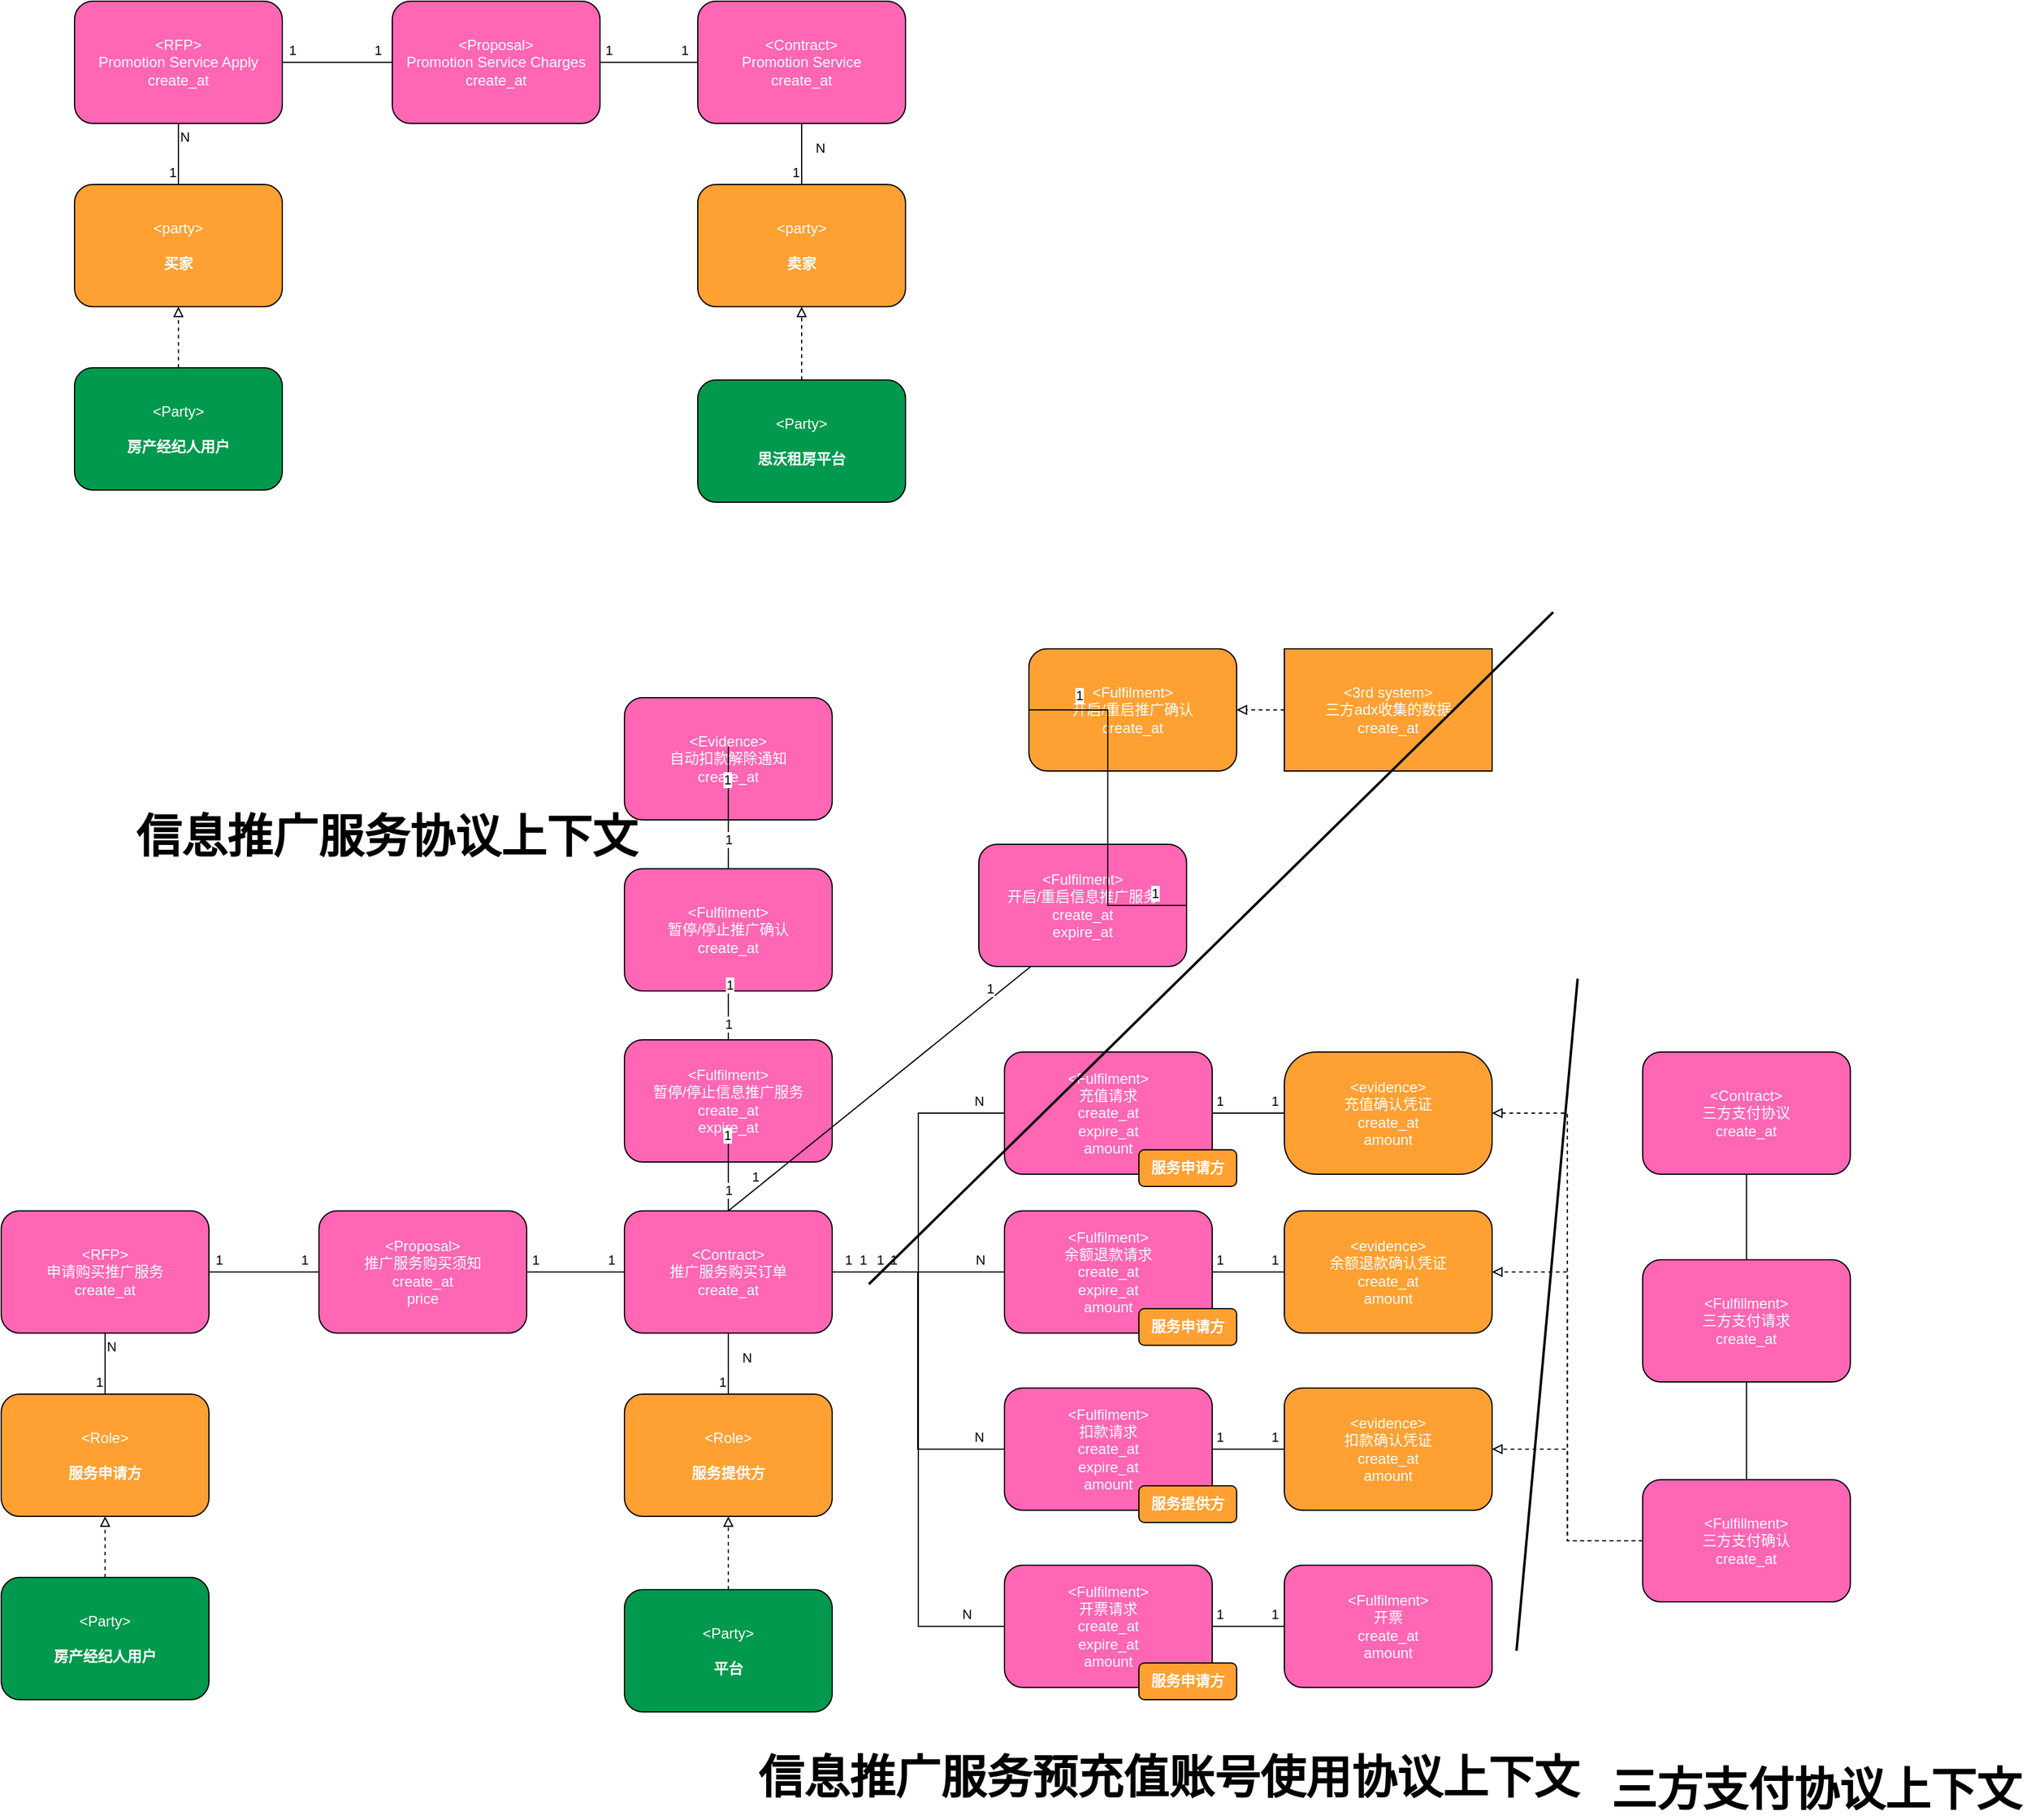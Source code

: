 <mxfile version="16.2.7" type="github">
  <diagram id="SvmL4DOkmR6AOWgww_nx" name="Page-1">
    <mxGraphModel dx="1581" dy="909" grid="1" gridSize="10" guides="1" tooltips="1" connect="1" arrows="1" fold="1" page="1" pageScale="1" pageWidth="3300" pageHeight="4681" background="none" math="0" shadow="0">
      <root>
        <mxCell id="0" />
        <mxCell id="1" parent="0" />
        <object label="&lt;font color=&quot;#ffffff&quot;&gt;&amp;lt;%type%&amp;gt;&lt;br&gt;%name%&lt;br&gt;%createAt%&lt;br&gt;&lt;/font&gt;" placeholders="1" type="Proposal" name="Promotion Service Charges" createAt="create_at" id="SMkMiiwuOo15J6uWJtSO-1">
          <mxCell style="rounded=1;whiteSpace=wrap;html=1;fillColor=#FF66B3;noLabel=0;comic=0;recursiveResize=1;" parent="1" vertex="1">
            <mxGeometry x="1390" y="450" width="170" height="100" as="geometry" />
          </mxCell>
        </object>
        <object label="&lt;font color=&quot;#ffffff&quot;&gt;&amp;lt;%type%&amp;gt;&lt;br&gt;%name%&lt;br&gt;%createAt%&lt;br&gt;&lt;/font&gt;" placeholders="1" type="Contract" name="Promotion Service" createAt="create_at" id="SMkMiiwuOo15J6uWJtSO-2">
          <mxCell style="rounded=1;whiteSpace=wrap;html=1;fillColor=#FF66B3;noLabel=0;comic=0;recursiveResize=1;" parent="1" vertex="1">
            <mxGeometry x="1640" y="450" width="170" height="100" as="geometry" />
          </mxCell>
        </object>
        <object label="&lt;font color=&quot;#ffffff&quot;&gt;&amp;lt;%type%&amp;gt;&lt;br&gt;%name%&lt;br&gt;%createAt%&lt;br&gt;%expireAt%&lt;br&gt;&lt;/font&gt;" placeholders="1" type="Fulfilment" name="开启/重启信息推广服务" createAt="create_at" expireAt="expire_at" id="SMkMiiwuOo15J6uWJtSO-3">
          <mxCell style="rounded=1;whiteSpace=wrap;html=1;fillColor=#FF66B3;noLabel=0;comic=0;recursiveResize=1;" parent="1" vertex="1">
            <mxGeometry x="1870" y="1140" width="170" height="100" as="geometry" />
          </mxCell>
        </object>
        <object label="&lt;font color=&quot;#ffffff&quot;&gt;&amp;lt;%type%&amp;gt;&lt;br&gt;%name%&lt;br&gt;%createAt%&lt;br&gt;&lt;/font&gt;" placeholders="1" type="Fulfilment" name="暂停/停止推广确认" createAt="create_at" id="SMkMiiwuOo15J6uWJtSO-4">
          <mxCell style="rounded=1;whiteSpace=wrap;html=1;fillColor=#FF66B3;noLabel=0;comic=0;recursiveResize=1;" parent="1" vertex="1">
            <mxGeometry x="1580.0" y="1160" width="170" height="100" as="geometry" />
          </mxCell>
        </object>
        <object label="&lt;font color=&quot;#ffffff&quot;&gt;&amp;lt;%type%&amp;gt;&lt;br&gt;%name%&lt;br&gt;%createAt%&lt;br&gt;&lt;/font&gt;" placeholders="1" type="Fulfilment" name="开启/重启推广确认" createAt="create_at" id="SMkMiiwuOo15J6uWJtSO-5">
          <mxCell style="rounded=1;whiteSpace=wrap;html=1;fillColor=#FFA033;noLabel=0;comic=0;recursiveResize=1;" parent="1" vertex="1">
            <mxGeometry x="1910.97" y="980" width="170" height="100" as="geometry" />
          </mxCell>
        </object>
        <object label="&lt;font color=&quot;#ffffff&quot;&gt;&amp;lt;%type%&amp;gt;&lt;br&gt;%name%&lt;br&gt;%createAt%&lt;br&gt;%expireAt%&lt;br&gt;&lt;/font&gt;" placeholders="1" type="Fulfilment" name="暂停/停止信息推广服务" createAt="create_at" expireAt="expire_at" id="SMkMiiwuOo15J6uWJtSO-6">
          <mxCell style="rounded=1;whiteSpace=wrap;html=1;fillColor=#FF66B3;noLabel=0;comic=0;recursiveResize=1;" parent="1" vertex="1">
            <mxGeometry x="1580" y="1300" width="170" height="100" as="geometry" />
          </mxCell>
        </object>
        <object label="&lt;font color=&quot;#ffffff&quot;&gt;&amp;lt;%type%&amp;gt;&lt;br&gt;%name%&lt;br&gt;%createAt%&lt;br&gt;&lt;/font&gt;" placeholders="1" type="3rd system" name="三方adx收集的数据" createAt="create_at" id="SMkMiiwuOo15J6uWJtSO-12">
          <mxCell style="rounded=1;whiteSpace=wrap;html=1;fillColor=#FFA033;noLabel=0;comic=0;recursiveResize=1;arcSize=0;" parent="1" vertex="1">
            <mxGeometry x="2120" y="980" width="170" height="100" as="geometry" />
          </mxCell>
        </object>
        <mxCell id="SMkMiiwuOo15J6uWJtSO-13" style="edgeStyle=orthogonalEdgeStyle;rounded=0;orthogonalLoop=1;jettySize=auto;html=1;exitX=1;exitY=0.5;exitDx=0;exitDy=0;entryX=0;entryY=0.5;entryDx=0;entryDy=0;endArrow=none;endFill=0;" parent="1" source="SMkMiiwuOo15J6uWJtSO-1" target="SMkMiiwuOo15J6uWJtSO-2" edge="1">
          <mxGeometry relative="1" as="geometry">
            <mxPoint x="1670" y="510" as="sourcePoint" />
            <mxPoint x="1770" y="510" as="targetPoint" />
          </mxGeometry>
        </mxCell>
        <mxCell id="SMkMiiwuOo15J6uWJtSO-14" value="1" style="edgeLabel;html=1;align=center;verticalAlign=middle;resizable=0;points=[];" parent="SMkMiiwuOo15J6uWJtSO-13" vertex="1" connectable="0">
          <mxGeometry x="-0.82" relative="1" as="geometry">
            <mxPoint y="-10" as="offset" />
          </mxGeometry>
        </mxCell>
        <mxCell id="SMkMiiwuOo15J6uWJtSO-15" value="1" style="edgeLabel;html=1;align=center;verticalAlign=middle;resizable=0;points=[];" parent="SMkMiiwuOo15J6uWJtSO-13" vertex="1" connectable="0">
          <mxGeometry x="0.72" y="-1" relative="1" as="geometry">
            <mxPoint y="-11" as="offset" />
          </mxGeometry>
        </mxCell>
        <mxCell id="SMkMiiwuOo15J6uWJtSO-17" style="edgeStyle=orthogonalEdgeStyle;rounded=0;orthogonalLoop=1;jettySize=auto;html=1;exitX=0.5;exitY=0;exitDx=0;exitDy=0;entryX=0.5;entryY=1;entryDx=0;entryDy=0;endArrow=none;endFill=0;" parent="1" source="SMkMiiwuOo15J6uWJtSO-86" target="SMkMiiwuOo15J6uWJtSO-6" edge="1">
          <mxGeometry relative="1" as="geometry">
            <mxPoint x="1670" y="510" as="sourcePoint" />
            <mxPoint x="1770" y="510" as="targetPoint" />
            <Array as="points">
              <mxPoint x="1665" y="1380" />
            </Array>
          </mxGeometry>
        </mxCell>
        <mxCell id="SMkMiiwuOo15J6uWJtSO-18" value="1" style="edgeLabel;html=1;align=center;verticalAlign=middle;resizable=0;points=[];" parent="SMkMiiwuOo15J6uWJtSO-17" vertex="1" connectable="0">
          <mxGeometry x="-0.82" relative="1" as="geometry">
            <mxPoint y="-10" as="offset" />
          </mxGeometry>
        </mxCell>
        <mxCell id="SMkMiiwuOo15J6uWJtSO-19" value="1" style="edgeLabel;html=1;align=center;verticalAlign=middle;resizable=0;points=[];" parent="SMkMiiwuOo15J6uWJtSO-17" vertex="1" connectable="0">
          <mxGeometry x="0.72" y="-1" relative="1" as="geometry">
            <mxPoint y="-11" as="offset" />
          </mxGeometry>
        </mxCell>
        <mxCell id="SMkMiiwuOo15J6uWJtSO-20" style="rounded=0;orthogonalLoop=1;jettySize=auto;html=1;exitX=0.5;exitY=0;exitDx=0;exitDy=0;entryX=0.25;entryY=1;entryDx=0;entryDy=0;endArrow=none;endFill=0;" parent="1" source="SMkMiiwuOo15J6uWJtSO-86" target="SMkMiiwuOo15J6uWJtSO-3" edge="1">
          <mxGeometry relative="1" as="geometry">
            <mxPoint x="1820" y="510" as="sourcePoint" />
            <mxPoint x="1890" y="450" as="targetPoint" />
          </mxGeometry>
        </mxCell>
        <mxCell id="SMkMiiwuOo15J6uWJtSO-21" value="1" style="edgeLabel;html=1;align=center;verticalAlign=middle;resizable=0;points=[];" parent="SMkMiiwuOo15J6uWJtSO-20" vertex="1" connectable="0">
          <mxGeometry x="-0.82" relative="1" as="geometry">
            <mxPoint y="-10" as="offset" />
          </mxGeometry>
        </mxCell>
        <mxCell id="SMkMiiwuOo15J6uWJtSO-22" value="1" style="edgeLabel;html=1;align=center;verticalAlign=middle;resizable=0;points=[];" parent="SMkMiiwuOo15J6uWJtSO-20" vertex="1" connectable="0">
          <mxGeometry x="0.72" y="-1" relative="1" as="geometry">
            <mxPoint y="-11" as="offset" />
          </mxGeometry>
        </mxCell>
        <mxCell id="SMkMiiwuOo15J6uWJtSO-23" style="rounded=0;orthogonalLoop=1;jettySize=auto;html=1;exitX=1;exitY=0.5;exitDx=0;exitDy=0;entryX=0;entryY=0.5;entryDx=0;entryDy=0;endArrow=none;endFill=0;edgeStyle=elbowEdgeStyle;" parent="1" source="SMkMiiwuOo15J6uWJtSO-3" target="SMkMiiwuOo15J6uWJtSO-5" edge="1">
          <mxGeometry relative="1" as="geometry">
            <mxPoint x="1790" y="1120" as="sourcePoint" />
            <mxPoint x="1860" y="1240" as="targetPoint" />
          </mxGeometry>
        </mxCell>
        <mxCell id="SMkMiiwuOo15J6uWJtSO-24" value="1" style="edgeLabel;html=1;align=center;verticalAlign=middle;resizable=0;points=[];" parent="SMkMiiwuOo15J6uWJtSO-23" vertex="1" connectable="0">
          <mxGeometry x="-0.82" relative="1" as="geometry">
            <mxPoint y="-10" as="offset" />
          </mxGeometry>
        </mxCell>
        <mxCell id="SMkMiiwuOo15J6uWJtSO-25" value="1" style="edgeLabel;html=1;align=center;verticalAlign=middle;resizable=0;points=[];" parent="SMkMiiwuOo15J6uWJtSO-23" vertex="1" connectable="0">
          <mxGeometry x="0.72" y="-1" relative="1" as="geometry">
            <mxPoint y="-11" as="offset" />
          </mxGeometry>
        </mxCell>
        <mxCell id="SMkMiiwuOo15J6uWJtSO-26" style="edgeStyle=orthogonalEdgeStyle;rounded=0;orthogonalLoop=1;jettySize=auto;html=1;entryX=0.5;entryY=1;entryDx=0;entryDy=0;endArrow=none;endFill=0;exitX=0.5;exitY=0;exitDx=0;exitDy=0;" parent="1" source="SMkMiiwuOo15J6uWJtSO-6" target="SMkMiiwuOo15J6uWJtSO-4" edge="1">
          <mxGeometry relative="1" as="geometry">
            <mxPoint x="1660" y="1280" as="sourcePoint" />
            <mxPoint x="1377.78" y="1470" as="targetPoint" />
            <Array as="points">
              <mxPoint x="1665" y="1300" />
              <mxPoint x="1665" y="1200" />
            </Array>
          </mxGeometry>
        </mxCell>
        <mxCell id="SMkMiiwuOo15J6uWJtSO-27" value="1" style="edgeLabel;html=1;align=center;verticalAlign=middle;resizable=0;points=[];" parent="SMkMiiwuOo15J6uWJtSO-26" vertex="1" connectable="0">
          <mxGeometry x="-0.82" relative="1" as="geometry">
            <mxPoint y="-10" as="offset" />
          </mxGeometry>
        </mxCell>
        <mxCell id="SMkMiiwuOo15J6uWJtSO-28" value="1" style="edgeLabel;html=1;align=center;verticalAlign=middle;resizable=0;points=[];" parent="SMkMiiwuOo15J6uWJtSO-26" vertex="1" connectable="0">
          <mxGeometry x="0.72" y="-1" relative="1" as="geometry">
            <mxPoint y="-11" as="offset" />
          </mxGeometry>
        </mxCell>
        <object label="&lt;font color=&quot;#ffffff&quot;&gt;&amp;lt;%type%&amp;gt;&lt;br&gt;%name%&lt;br&gt;%createAt%&lt;br&gt;&lt;/font&gt;" placeholders="1" type="Evidence" name="自动扣款解除通知" createAt="create_at" id="SMkMiiwuOo15J6uWJtSO-29">
          <mxCell style="rounded=1;whiteSpace=wrap;html=1;fillColor=#FF66B3;noLabel=0;comic=0;recursiveResize=1;" parent="1" vertex="1">
            <mxGeometry x="1580.0" y="1020" width="170" height="100" as="geometry" />
          </mxCell>
        </object>
        <mxCell id="SMkMiiwuOo15J6uWJtSO-31" style="edgeStyle=orthogonalEdgeStyle;rounded=0;orthogonalLoop=1;jettySize=auto;html=1;exitX=0.5;exitY=0;exitDx=0;exitDy=0;entryX=0.5;entryY=1;entryDx=0;entryDy=0;endArrow=none;endFill=0;" parent="1" source="SMkMiiwuOo15J6uWJtSO-4" target="SMkMiiwuOo15J6uWJtSO-29" edge="1">
          <mxGeometry relative="1" as="geometry">
            <mxPoint x="1027.78" y="1350" as="sourcePoint" />
            <mxPoint x="1127.78" y="1350" as="targetPoint" />
            <Array as="points">
              <mxPoint x="1665" y="1060" />
              <mxPoint x="1665" y="1060" />
            </Array>
          </mxGeometry>
        </mxCell>
        <mxCell id="SMkMiiwuOo15J6uWJtSO-32" value="1" style="edgeLabel;html=1;align=center;verticalAlign=middle;resizable=0;points=[];" parent="SMkMiiwuOo15J6uWJtSO-31" vertex="1" connectable="0">
          <mxGeometry x="-0.82" relative="1" as="geometry">
            <mxPoint y="-10" as="offset" />
          </mxGeometry>
        </mxCell>
        <mxCell id="SMkMiiwuOo15J6uWJtSO-33" value="1" style="edgeLabel;html=1;align=center;verticalAlign=middle;resizable=0;points=[];" parent="SMkMiiwuOo15J6uWJtSO-31" vertex="1" connectable="0">
          <mxGeometry x="0.72" y="-1" relative="1" as="geometry">
            <mxPoint y="-11" as="offset" />
          </mxGeometry>
        </mxCell>
        <object label="&lt;font color=&quot;#ffffff&quot;&gt;&amp;lt;%type%&amp;gt;&lt;br&gt;&lt;br&gt;&lt;b&gt;%name%&lt;/b&gt;&lt;br&gt;&lt;/font&gt;" placeholders="1" type="Party" name="房产经纪人用户" id="SMkMiiwuOo15J6uWJtSO-47">
          <mxCell style="rounded=1;whiteSpace=wrap;html=1;noLabel=0;comic=0;recursiveResize=1;fillColor=#00994D;" parent="1" vertex="1">
            <mxGeometry x="1130" y="750" width="170" height="100" as="geometry" />
          </mxCell>
        </object>
        <object label="&lt;font color=&quot;#ffffff&quot;&gt;&amp;lt;%type%&amp;gt;&lt;br&gt;&lt;br&gt;&lt;b&gt;%name%&lt;/b&gt;&lt;br&gt;&lt;/font&gt;" placeholders="1" type="Party" name="思沃租房平台" id="SMkMiiwuOo15J6uWJtSO-48">
          <mxCell style="rounded=1;whiteSpace=wrap;html=1;noLabel=0;comic=0;recursiveResize=1;fillColor=#00994D;" parent="1" vertex="1">
            <mxGeometry x="1640" y="760" width="170" height="100" as="geometry" />
          </mxCell>
        </object>
        <object label="&lt;font color=&quot;#ffffff&quot;&gt;&amp;lt;%type%&amp;gt;&lt;br&gt;&lt;br&gt;&lt;b&gt;%name%&lt;/b&gt;&lt;br&gt;&lt;/font&gt;" placeholders="1" type="party" name="买家" id="SMkMiiwuOo15J6uWJtSO-49">
          <mxCell style="rounded=1;whiteSpace=wrap;html=1;noLabel=0;comic=0;recursiveResize=1;fillColor=#FFA033;" parent="1" vertex="1">
            <mxGeometry x="1130" y="600" width="170" height="100" as="geometry" />
          </mxCell>
        </object>
        <object label="&lt;font color=&quot;#ffffff&quot;&gt;&amp;lt;%type%&amp;gt;&lt;br&gt;&lt;br&gt;&lt;b&gt;%name%&lt;/b&gt;&lt;br&gt;&lt;/font&gt;" placeholders="1" type="party" name="卖家" id="SMkMiiwuOo15J6uWJtSO-50">
          <mxCell style="rounded=1;whiteSpace=wrap;html=1;noLabel=0;comic=0;recursiveResize=1;fillColor=#FFA033;" parent="1" vertex="1">
            <mxGeometry x="1640" y="600" width="170" height="100" as="geometry" />
          </mxCell>
        </object>
        <object label="&lt;font color=&quot;#ffffff&quot;&gt;&amp;lt;%type%&amp;gt;&lt;br&gt;%name%&lt;br&gt;%createAt%&lt;br&gt;&lt;/font&gt;" placeholders="1" type="RFP" name="Promotion Service Apply" createAt="create_at" id="SMkMiiwuOo15J6uWJtSO-63">
          <mxCell style="rounded=1;whiteSpace=wrap;html=1;fillColor=#FF66B3;noLabel=0;comic=0;recursiveResize=1;" parent="1" vertex="1">
            <mxGeometry x="1130" y="450" width="170" height="100" as="geometry" />
          </mxCell>
        </object>
        <mxCell id="SMkMiiwuOo15J6uWJtSO-65" style="edgeStyle=orthogonalEdgeStyle;rounded=0;orthogonalLoop=1;jettySize=auto;html=1;exitX=1;exitY=0.5;exitDx=0;exitDy=0;endArrow=none;endFill=0;" parent="1" source="SMkMiiwuOo15J6uWJtSO-63" edge="1">
          <mxGeometry relative="1" as="geometry">
            <mxPoint x="1620" y="570" as="sourcePoint" />
            <mxPoint x="1390" y="500" as="targetPoint" />
          </mxGeometry>
        </mxCell>
        <mxCell id="SMkMiiwuOo15J6uWJtSO-66" value="1" style="edgeLabel;html=1;align=center;verticalAlign=middle;resizable=0;points=[];" parent="SMkMiiwuOo15J6uWJtSO-65" vertex="1" connectable="0">
          <mxGeometry x="-0.82" relative="1" as="geometry">
            <mxPoint y="-10" as="offset" />
          </mxGeometry>
        </mxCell>
        <mxCell id="SMkMiiwuOo15J6uWJtSO-67" value="1" style="edgeLabel;html=1;align=center;verticalAlign=middle;resizable=0;points=[];" parent="SMkMiiwuOo15J6uWJtSO-65" vertex="1" connectable="0">
          <mxGeometry x="0.72" y="-1" relative="1" as="geometry">
            <mxPoint y="-11" as="offset" />
          </mxGeometry>
        </mxCell>
        <mxCell id="SMkMiiwuOo15J6uWJtSO-69" style="edgeStyle=none;rounded=0;orthogonalLoop=1;jettySize=auto;html=1;exitX=0.5;exitY=0;exitDx=0;exitDy=0;endArrow=block;endFill=0;dashed=1;entryX=0.5;entryY=1;entryDx=0;entryDy=0;" parent="1" source="SMkMiiwuOo15J6uWJtSO-47" target="SMkMiiwuOo15J6uWJtSO-49" edge="1">
          <mxGeometry relative="1" as="geometry">
            <mxPoint x="1630" y="570" as="sourcePoint" />
            <mxPoint x="1700" y="570" as="targetPoint" />
          </mxGeometry>
        </mxCell>
        <object label="" n="1" m="*" id="SMkMiiwuOo15J6uWJtSO-70">
          <mxCell style="edgeStyle=orthogonalEdgeStyle;rounded=0;orthogonalLoop=1;jettySize=auto;html=1;endArrow=none;endFill=0;entryX=0.5;entryY=1;entryDx=0;entryDy=0;" parent="1" source="SMkMiiwuOo15J6uWJtSO-49" target="SMkMiiwuOo15J6uWJtSO-63" edge="1">
            <mxGeometry relative="1" as="geometry">
              <mxPoint x="1620" y="570" as="sourcePoint" />
              <mxPoint x="1710" y="570" as="targetPoint" />
            </mxGeometry>
          </mxCell>
        </object>
        <mxCell id="SMkMiiwuOo15J6uWJtSO-71" value="1" style="edgeLabel;html=1;align=center;verticalAlign=middle;resizable=0;points=[];" parent="SMkMiiwuOo15J6uWJtSO-70" vertex="1" connectable="0">
          <mxGeometry x="0.154" y="3" relative="1" as="geometry">
            <mxPoint x="-2" y="19" as="offset" />
          </mxGeometry>
        </mxCell>
        <mxCell id="SMkMiiwuOo15J6uWJtSO-72" value="N" style="edgeLabel;html=1;align=center;verticalAlign=middle;resizable=0;points=[];" parent="SMkMiiwuOo15J6uWJtSO-70" vertex="1" connectable="0">
          <mxGeometry x="0.154" relative="1" as="geometry">
            <mxPoint x="5" y="-10" as="offset" />
          </mxGeometry>
        </mxCell>
        <mxCell id="SMkMiiwuOo15J6uWJtSO-73" style="edgeStyle=none;rounded=0;orthogonalLoop=1;jettySize=auto;html=1;exitX=0.5;exitY=0;exitDx=0;exitDy=0;endArrow=block;endFill=0;dashed=1;" parent="1" source="SMkMiiwuOo15J6uWJtSO-48" target="SMkMiiwuOo15J6uWJtSO-50" edge="1">
          <mxGeometry relative="1" as="geometry">
            <mxPoint x="1724.44" y="940" as="sourcePoint" />
            <mxPoint x="1724" y="890" as="targetPoint" />
          </mxGeometry>
        </mxCell>
        <object label="" n="1" m="*" id="SMkMiiwuOo15J6uWJtSO-74">
          <mxCell style="edgeStyle=orthogonalEdgeStyle;rounded=0;orthogonalLoop=1;jettySize=auto;html=1;exitX=0.5;exitY=0;exitDx=0;exitDy=0;endArrow=none;endFill=0;entryX=0.5;entryY=1;entryDx=0;entryDy=0;" parent="1" source="SMkMiiwuOo15J6uWJtSO-50" target="SMkMiiwuOo15J6uWJtSO-2" edge="1">
            <mxGeometry relative="1" as="geometry">
              <mxPoint x="1620" y="750" as="sourcePoint" />
              <mxPoint x="1710" y="750" as="targetPoint" />
            </mxGeometry>
          </mxCell>
        </object>
        <mxCell id="SMkMiiwuOo15J6uWJtSO-75" value="1" style="edgeLabel;html=1;align=center;verticalAlign=middle;resizable=0;points=[];" parent="SMkMiiwuOo15J6uWJtSO-74" vertex="1" connectable="0">
          <mxGeometry x="0.154" y="3" relative="1" as="geometry">
            <mxPoint x="-2" y="19" as="offset" />
          </mxGeometry>
        </mxCell>
        <mxCell id="SMkMiiwuOo15J6uWJtSO-76" value="N" style="edgeLabel;html=1;align=center;verticalAlign=middle;resizable=0;points=[];" parent="SMkMiiwuOo15J6uWJtSO-74" vertex="1" connectable="0">
          <mxGeometry x="0.154" relative="1" as="geometry">
            <mxPoint x="15" y="-1" as="offset" />
          </mxGeometry>
        </mxCell>
        <object label="&lt;font color=&quot;#ffffff&quot;&gt;&amp;lt;%type%&amp;gt;&lt;br&gt;%name%&lt;br&gt;%createAt%&lt;br&gt;%price%&lt;br&gt;&lt;/font&gt;" placeholders="1" type="Proposal" name="推广服务购买须知" createAt="create_at" price="price" id="SMkMiiwuOo15J6uWJtSO-85">
          <mxCell style="rounded=1;whiteSpace=wrap;html=1;fillColor=#FF66B3;noLabel=0;comic=0;recursiveResize=1;" parent="1" vertex="1">
            <mxGeometry x="1330" y="1440" width="170" height="100" as="geometry" />
          </mxCell>
        </object>
        <object label="&lt;font color=&quot;#ffffff&quot;&gt;&amp;lt;%type%&amp;gt;&lt;br&gt;%name%&lt;br&gt;%createAt%&lt;br&gt;&lt;/font&gt;" placeholders="1" type="Contract" name="推广服务购买订单" createAt="create_at" id="SMkMiiwuOo15J6uWJtSO-86">
          <mxCell style="rounded=1;whiteSpace=wrap;html=1;fillColor=#FF66B3;noLabel=0;comic=0;recursiveResize=1;" parent="1" vertex="1">
            <mxGeometry x="1580" y="1440" width="170" height="100" as="geometry" />
          </mxCell>
        </object>
        <object label="&lt;font color=&quot;#ffffff&quot;&gt;&amp;lt;%type%&amp;gt;&lt;br&gt;%name%&lt;br&gt;%createAt%&lt;br&gt;%expireAt%&lt;br&gt;%amount%&lt;br&gt;&lt;/font&gt;" placeholders="1" type="Fulfilment" name="扣款请求" createAt="create_at" expireAt="expire_at" amount="amount" id="SMkMiiwuOo15J6uWJtSO-87">
          <mxCell style="rounded=1;whiteSpace=wrap;html=1;fillColor=#FF66B3;noLabel=0;comic=0;recursiveResize=1;" parent="1" vertex="1">
            <mxGeometry x="1890.97" y="1585" width="170" height="100" as="geometry" />
          </mxCell>
        </object>
        <mxCell id="SMkMiiwuOo15J6uWJtSO-93" style="edgeStyle=orthogonalEdgeStyle;rounded=0;orthogonalLoop=1;jettySize=auto;html=1;exitX=1;exitY=0.5;exitDx=0;exitDy=0;entryX=0;entryY=0.5;entryDx=0;entryDy=0;endArrow=none;endFill=0;" parent="1" source="SMkMiiwuOo15J6uWJtSO-85" target="SMkMiiwuOo15J6uWJtSO-86" edge="1">
          <mxGeometry relative="1" as="geometry">
            <mxPoint x="1610" y="1500" as="sourcePoint" />
            <mxPoint x="1710" y="1500" as="targetPoint" />
          </mxGeometry>
        </mxCell>
        <mxCell id="SMkMiiwuOo15J6uWJtSO-94" value="1" style="edgeLabel;html=1;align=center;verticalAlign=middle;resizable=0;points=[];" parent="SMkMiiwuOo15J6uWJtSO-93" vertex="1" connectable="0">
          <mxGeometry x="-0.82" relative="1" as="geometry">
            <mxPoint y="-10" as="offset" />
          </mxGeometry>
        </mxCell>
        <mxCell id="SMkMiiwuOo15J6uWJtSO-95" value="1" style="edgeLabel;html=1;align=center;verticalAlign=middle;resizable=0;points=[];" parent="SMkMiiwuOo15J6uWJtSO-93" vertex="1" connectable="0">
          <mxGeometry x="0.72" y="-1" relative="1" as="geometry">
            <mxPoint y="-11" as="offset" />
          </mxGeometry>
        </mxCell>
        <mxCell id="SMkMiiwuOo15J6uWJtSO-99" style="edgeStyle=orthogonalEdgeStyle;rounded=0;orthogonalLoop=1;jettySize=auto;html=1;entryX=0;entryY=0.5;entryDx=0;entryDy=0;endArrow=none;endFill=0;exitX=1;exitY=0.5;exitDx=0;exitDy=0;" parent="1" source="SMkMiiwuOo15J6uWJtSO-86" target="SMkMiiwuOo15J6uWJtSO-87" edge="1">
          <mxGeometry relative="1" as="geometry">
            <mxPoint x="1810" y="1670" as="sourcePoint" />
            <mxPoint x="1929.03" y="1710" as="targetPoint" />
            <Array as="points">
              <mxPoint x="1820" y="1490" />
              <mxPoint x="1820" y="1635" />
            </Array>
          </mxGeometry>
        </mxCell>
        <mxCell id="SMkMiiwuOo15J6uWJtSO-100" value="1" style="edgeLabel;html=1;align=center;verticalAlign=middle;resizable=0;points=[];" parent="SMkMiiwuOo15J6uWJtSO-99" vertex="1" connectable="0">
          <mxGeometry x="-0.82" relative="1" as="geometry">
            <mxPoint y="-10" as="offset" />
          </mxGeometry>
        </mxCell>
        <mxCell id="SMkMiiwuOo15J6uWJtSO-101" value="N" style="edgeLabel;html=1;align=center;verticalAlign=middle;resizable=0;points=[];" parent="SMkMiiwuOo15J6uWJtSO-99" vertex="1" connectable="0">
          <mxGeometry x="0.72" y="-1" relative="1" as="geometry">
            <mxPoint x="19" y="-11" as="offset" />
          </mxGeometry>
        </mxCell>
        <mxCell id="SMkMiiwuOo15J6uWJtSO-115" style="edgeStyle=orthogonalEdgeStyle;rounded=0;orthogonalLoop=1;jettySize=auto;html=1;exitX=1;exitY=0.5;exitDx=0;exitDy=0;endArrow=none;endFill=0;entryX=0;entryY=0.5;entryDx=0;entryDy=0;" parent="1" source="SMkMiiwuOo15J6uWJtSO-87" target="SMkMiiwuOo15J6uWJtSO-157" edge="1">
          <mxGeometry relative="1" as="geometry">
            <mxPoint x="1790.97" y="1645" as="sourcePoint" />
            <mxPoint x="2080" y="1765" as="targetPoint" />
            <Array as="points">
              <mxPoint x="2090" y="1635" />
              <mxPoint x="2090" y="1635" />
            </Array>
          </mxGeometry>
        </mxCell>
        <mxCell id="SMkMiiwuOo15J6uWJtSO-116" value="1" style="edgeLabel;html=1;align=center;verticalAlign=middle;resizable=0;points=[];" parent="SMkMiiwuOo15J6uWJtSO-115" vertex="1" connectable="0">
          <mxGeometry x="-0.82" relative="1" as="geometry">
            <mxPoint y="-10" as="offset" />
          </mxGeometry>
        </mxCell>
        <mxCell id="SMkMiiwuOo15J6uWJtSO-117" value="1" style="edgeLabel;html=1;align=center;verticalAlign=middle;resizable=0;points=[];" parent="SMkMiiwuOo15J6uWJtSO-115" vertex="1" connectable="0">
          <mxGeometry x="0.72" y="-1" relative="1" as="geometry">
            <mxPoint y="-11" as="offset" />
          </mxGeometry>
        </mxCell>
        <object label="&lt;font color=&quot;#ffffff&quot;&gt;&amp;lt;%type%&amp;gt;&lt;br&gt;&lt;br&gt;&lt;b&gt;%name%&lt;/b&gt;&lt;br&gt;&lt;/font&gt;" placeholders="1" type="Party" name="房产经纪人用户" id="SMkMiiwuOo15J6uWJtSO-121">
          <mxCell style="rounded=1;whiteSpace=wrap;html=1;noLabel=0;comic=0;recursiveResize=1;fillColor=#00994D;" parent="1" vertex="1">
            <mxGeometry x="1070" y="1740" width="170" height="100" as="geometry" />
          </mxCell>
        </object>
        <object label="&lt;font color=&quot;#ffffff&quot;&gt;&amp;lt;%type%&amp;gt;&lt;br&gt;&lt;br&gt;&lt;b&gt;%name%&lt;/b&gt;&lt;br&gt;&lt;/font&gt;" placeholders="1" type="Party" name="平台" id="SMkMiiwuOo15J6uWJtSO-122">
          <mxCell style="rounded=1;whiteSpace=wrap;html=1;noLabel=0;comic=0;recursiveResize=1;fillColor=#00994D;" parent="1" vertex="1">
            <mxGeometry x="1580" y="1750" width="170" height="100" as="geometry" />
          </mxCell>
        </object>
        <object label="&lt;font color=&quot;#ffffff&quot;&gt;&amp;lt;%type%&amp;gt;&lt;br&gt;&lt;br&gt;&lt;b&gt;%name%&lt;/b&gt;&lt;br&gt;&lt;/font&gt;" placeholders="1" type="Role" name="服务申请方" id="SMkMiiwuOo15J6uWJtSO-123">
          <mxCell style="rounded=1;whiteSpace=wrap;html=1;noLabel=0;comic=0;recursiveResize=1;fillColor=#FFA033;" parent="1" vertex="1">
            <mxGeometry x="1070" y="1590" width="170" height="100" as="geometry" />
          </mxCell>
        </object>
        <object label="&lt;font color=&quot;#ffffff&quot;&gt;&amp;lt;%type%&amp;gt;&lt;br&gt;&lt;br&gt;&lt;b&gt;%name%&lt;/b&gt;&lt;br&gt;&lt;/font&gt;" placeholders="1" type="Role" name="服务提供方" id="SMkMiiwuOo15J6uWJtSO-124">
          <mxCell style="rounded=1;whiteSpace=wrap;html=1;noLabel=0;comic=0;recursiveResize=1;fillColor=#FFA033;" parent="1" vertex="1">
            <mxGeometry x="1580" y="1590" width="170" height="100" as="geometry" />
          </mxCell>
        </object>
        <object label="&lt;font color=&quot;#ffffff&quot;&gt;&amp;lt;%type%&amp;gt;&lt;br&gt;%name%&lt;br&gt;%createAt%&lt;br&gt;%amount%&lt;br&gt;&lt;/font&gt;" placeholders="1" type="evidence" name="充值确认凭证" createAt="create_at" amount="amount" id="SMkMiiwuOo15J6uWJtSO-133">
          <mxCell style="rounded=1;whiteSpace=wrap;html=1;fillColor=#FFA033;noLabel=0;comic=0;recursiveResize=1;arcSize=26;" parent="1" vertex="1">
            <mxGeometry x="2120" y="1310" width="170" height="100" as="geometry" />
          </mxCell>
        </object>
        <mxCell id="SMkMiiwuOo15J6uWJtSO-134" style="edgeStyle=orthogonalEdgeStyle;rounded=0;orthogonalLoop=1;jettySize=auto;html=1;exitX=1;exitY=0.5;exitDx=0;exitDy=0;entryX=0;entryY=0.5;entryDx=0;entryDy=0;endArrow=none;endFill=0;" parent="1" source="SMkMiiwuOo15J6uWJtSO-161" target="SMkMiiwuOo15J6uWJtSO-133" edge="1">
          <mxGeometry relative="1" as="geometry">
            <mxPoint x="2050" y="1470" as="sourcePoint" />
            <mxPoint x="1990" y="1530" as="targetPoint" />
          </mxGeometry>
        </mxCell>
        <mxCell id="SMkMiiwuOo15J6uWJtSO-135" value="1" style="edgeLabel;html=1;align=center;verticalAlign=middle;resizable=0;points=[];" parent="SMkMiiwuOo15J6uWJtSO-134" vertex="1" connectable="0">
          <mxGeometry x="-0.82" relative="1" as="geometry">
            <mxPoint y="-10" as="offset" />
          </mxGeometry>
        </mxCell>
        <mxCell id="SMkMiiwuOo15J6uWJtSO-136" value="1" style="edgeLabel;html=1;align=center;verticalAlign=middle;resizable=0;points=[];" parent="SMkMiiwuOo15J6uWJtSO-134" vertex="1" connectable="0">
          <mxGeometry x="0.72" y="-1" relative="1" as="geometry">
            <mxPoint y="-11" as="offset" />
          </mxGeometry>
        </mxCell>
        <object label="&lt;font color=&quot;#ffffff&quot;&gt;&amp;lt;%type%&amp;gt;&lt;br&gt;%name%&lt;br&gt;%createAt%&lt;br&gt;&lt;/font&gt;" placeholders="1" type="RFP" name="申请购买推广服务" createAt="create_at" id="SMkMiiwuOo15J6uWJtSO-137">
          <mxCell style="rounded=1;whiteSpace=wrap;html=1;fillColor=#FF66B3;noLabel=0;comic=0;recursiveResize=1;" parent="1" vertex="1">
            <mxGeometry x="1070" y="1440" width="170" height="100" as="geometry" />
          </mxCell>
        </object>
        <mxCell id="SMkMiiwuOo15J6uWJtSO-138" style="edgeStyle=orthogonalEdgeStyle;rounded=0;orthogonalLoop=1;jettySize=auto;html=1;exitX=1;exitY=0.5;exitDx=0;exitDy=0;endArrow=none;endFill=0;" parent="1" source="SMkMiiwuOo15J6uWJtSO-137" edge="1">
          <mxGeometry relative="1" as="geometry">
            <mxPoint x="1560" y="1560" as="sourcePoint" />
            <mxPoint x="1330" y="1490" as="targetPoint" />
          </mxGeometry>
        </mxCell>
        <mxCell id="SMkMiiwuOo15J6uWJtSO-139" value="1" style="edgeLabel;html=1;align=center;verticalAlign=middle;resizable=0;points=[];" parent="SMkMiiwuOo15J6uWJtSO-138" vertex="1" connectable="0">
          <mxGeometry x="-0.82" relative="1" as="geometry">
            <mxPoint y="-10" as="offset" />
          </mxGeometry>
        </mxCell>
        <mxCell id="SMkMiiwuOo15J6uWJtSO-140" value="1" style="edgeLabel;html=1;align=center;verticalAlign=middle;resizable=0;points=[];" parent="SMkMiiwuOo15J6uWJtSO-138" vertex="1" connectable="0">
          <mxGeometry x="0.72" y="-1" relative="1" as="geometry">
            <mxPoint y="-11" as="offset" />
          </mxGeometry>
        </mxCell>
        <mxCell id="SMkMiiwuOo15J6uWJtSO-141" style="edgeStyle=none;rounded=0;orthogonalLoop=1;jettySize=auto;html=1;exitX=0.5;exitY=0;exitDx=0;exitDy=0;endArrow=block;endFill=0;dashed=1;entryX=0.5;entryY=1;entryDx=0;entryDy=0;" parent="1" source="SMkMiiwuOo15J6uWJtSO-121" target="SMkMiiwuOo15J6uWJtSO-123" edge="1">
          <mxGeometry relative="1" as="geometry">
            <mxPoint x="1570" y="1560" as="sourcePoint" />
            <mxPoint x="1640" y="1560" as="targetPoint" />
          </mxGeometry>
        </mxCell>
        <object label="" n="1" m="*" id="SMkMiiwuOo15J6uWJtSO-142">
          <mxCell style="edgeStyle=orthogonalEdgeStyle;rounded=0;orthogonalLoop=1;jettySize=auto;html=1;endArrow=none;endFill=0;entryX=0.5;entryY=1;entryDx=0;entryDy=0;" parent="1" source="SMkMiiwuOo15J6uWJtSO-123" target="SMkMiiwuOo15J6uWJtSO-137" edge="1">
            <mxGeometry relative="1" as="geometry">
              <mxPoint x="1560" y="1560" as="sourcePoint" />
              <mxPoint x="1650" y="1560" as="targetPoint" />
            </mxGeometry>
          </mxCell>
        </object>
        <mxCell id="SMkMiiwuOo15J6uWJtSO-143" value="1" style="edgeLabel;html=1;align=center;verticalAlign=middle;resizable=0;points=[];" parent="SMkMiiwuOo15J6uWJtSO-142" vertex="1" connectable="0">
          <mxGeometry x="0.154" y="3" relative="1" as="geometry">
            <mxPoint x="-2" y="19" as="offset" />
          </mxGeometry>
        </mxCell>
        <mxCell id="SMkMiiwuOo15J6uWJtSO-144" value="N" style="edgeLabel;html=1;align=center;verticalAlign=middle;resizable=0;points=[];" parent="SMkMiiwuOo15J6uWJtSO-142" vertex="1" connectable="0">
          <mxGeometry x="0.154" relative="1" as="geometry">
            <mxPoint x="5" y="-10" as="offset" />
          </mxGeometry>
        </mxCell>
        <mxCell id="SMkMiiwuOo15J6uWJtSO-145" style="edgeStyle=none;rounded=0;orthogonalLoop=1;jettySize=auto;html=1;exitX=0.5;exitY=0;exitDx=0;exitDy=0;endArrow=block;endFill=0;dashed=1;" parent="1" source="SMkMiiwuOo15J6uWJtSO-122" target="SMkMiiwuOo15J6uWJtSO-124" edge="1">
          <mxGeometry relative="1" as="geometry">
            <mxPoint x="1664.44" y="1930" as="sourcePoint" />
            <mxPoint x="1664" y="1880" as="targetPoint" />
          </mxGeometry>
        </mxCell>
        <object label="" n="1" m="*" id="SMkMiiwuOo15J6uWJtSO-146">
          <mxCell style="edgeStyle=orthogonalEdgeStyle;rounded=0;orthogonalLoop=1;jettySize=auto;html=1;exitX=0.5;exitY=0;exitDx=0;exitDy=0;endArrow=none;endFill=0;entryX=0.5;entryY=1;entryDx=0;entryDy=0;" parent="1" source="SMkMiiwuOo15J6uWJtSO-124" target="SMkMiiwuOo15J6uWJtSO-86" edge="1">
            <mxGeometry relative="1" as="geometry">
              <mxPoint x="1560" y="1740" as="sourcePoint" />
              <mxPoint x="1650" y="1740" as="targetPoint" />
            </mxGeometry>
          </mxCell>
        </object>
        <mxCell id="SMkMiiwuOo15J6uWJtSO-147" value="1" style="edgeLabel;html=1;align=center;verticalAlign=middle;resizable=0;points=[];" parent="SMkMiiwuOo15J6uWJtSO-146" vertex="1" connectable="0">
          <mxGeometry x="0.154" y="3" relative="1" as="geometry">
            <mxPoint x="-2" y="19" as="offset" />
          </mxGeometry>
        </mxCell>
        <mxCell id="SMkMiiwuOo15J6uWJtSO-148" value="N" style="edgeLabel;html=1;align=center;verticalAlign=middle;resizable=0;points=[];" parent="SMkMiiwuOo15J6uWJtSO-146" vertex="1" connectable="0">
          <mxGeometry x="0.154" relative="1" as="geometry">
            <mxPoint x="15" y="-1" as="offset" />
          </mxGeometry>
        </mxCell>
        <object label="&lt;font color=&quot;#ffffff&quot;&gt;&amp;lt;%type%&amp;gt;&lt;br&gt;%name%&lt;br&gt;%createAt%&lt;br&gt;%amount%&lt;br&gt;&lt;/font&gt;" placeholders="1" type="evidence" name="扣款确认凭证" createAt="create_at" amount="amount" id="SMkMiiwuOo15J6uWJtSO-157">
          <mxCell style="rounded=1;whiteSpace=wrap;html=1;fillColor=#FFA033;noLabel=0;comic=0;recursiveResize=1;" parent="1" vertex="1">
            <mxGeometry x="2120" y="1585" width="170" height="100" as="geometry" />
          </mxCell>
        </object>
        <object label="&lt;font color=&quot;#ffffff&quot;&gt;&amp;lt;%type%&amp;gt;&lt;br&gt;%name%&lt;br&gt;%createAt%&lt;br&gt;%expireAt%&lt;br&gt;%price%&lt;br&gt;&lt;/font&gt;" placeholders="1" type="Fulfilment" name="充值请求" createAt="create_at" expireAt="expire_at" price="amount" id="SMkMiiwuOo15J6uWJtSO-161">
          <mxCell style="rounded=1;whiteSpace=wrap;html=1;fillColor=#FF66B3;noLabel=0;comic=0;recursiveResize=1;" parent="1" vertex="1">
            <mxGeometry x="1890.97" y="1310" width="170" height="100" as="geometry" />
          </mxCell>
        </object>
        <mxCell id="SMkMiiwuOo15J6uWJtSO-167" value="&lt;span id=&quot;docs-internal-guid-34931189-7fff-4843-f2a2-5530572dd627&quot;&gt;&lt;span style=&quot;font-size: 28pt ; font-family: &amp;#34;noto serif sc&amp;#34; , serif ; background-color: transparent ; font-weight: 900 ; vertical-align: baseline&quot;&gt;信息推广服务预充值账号使用协议上下文&lt;/span&gt;&lt;/span&gt;" style="text;html=1;align=center;verticalAlign=middle;resizable=0;points=[];autosize=1;strokeColor=none;fillColor=none;" parent="1" vertex="1">
          <mxGeometry x="1680" y="1890" width="690" height="30" as="geometry" />
        </mxCell>
        <mxCell id="SMkMiiwuOo15J6uWJtSO-193" style="edgeStyle=orthogonalEdgeStyle;rounded=0;orthogonalLoop=1;jettySize=auto;html=1;exitX=1;exitY=0.5;exitDx=0;exitDy=0;entryX=0;entryY=0.5;entryDx=0;entryDy=0;endArrow=none;endFill=0;" parent="1" source="SMkMiiwuOo15J6uWJtSO-86" target="SMkMiiwuOo15J6uWJtSO-161" edge="1">
          <mxGeometry relative="1" as="geometry">
            <mxPoint x="1640" y="1570" as="sourcePoint" />
            <mxPoint x="1740" y="1570" as="targetPoint" />
          </mxGeometry>
        </mxCell>
        <mxCell id="SMkMiiwuOo15J6uWJtSO-194" value="1" style="edgeLabel;html=1;align=center;verticalAlign=middle;resizable=0;points=[];" parent="SMkMiiwuOo15J6uWJtSO-193" vertex="1" connectable="0">
          <mxGeometry x="-0.82" relative="1" as="geometry">
            <mxPoint y="-10" as="offset" />
          </mxGeometry>
        </mxCell>
        <mxCell id="SMkMiiwuOo15J6uWJtSO-195" value="N" style="edgeLabel;html=1;align=center;verticalAlign=middle;resizable=0;points=[];" parent="SMkMiiwuOo15J6uWJtSO-193" vertex="1" connectable="0">
          <mxGeometry x="0.72" y="-1" relative="1" as="geometry">
            <mxPoint x="17" y="-11" as="offset" />
          </mxGeometry>
        </mxCell>
        <object label="&lt;font color=&quot;#ffffff&quot;&gt;&lt;b&gt;%name%&lt;/b&gt;&lt;br&gt;&lt;/font&gt;" placeholders="1" type="Role" name="服务申请方" id="SMkMiiwuOo15J6uWJtSO-196">
          <mxCell style="rounded=1;whiteSpace=wrap;html=1;noLabel=0;comic=0;recursiveResize=1;fillColor=#FFA033;" parent="1" vertex="1">
            <mxGeometry x="2000.97" y="1390" width="80" height="30" as="geometry" />
          </mxCell>
        </object>
        <object label="&lt;font color=&quot;#ffffff&quot;&gt;&lt;b&gt;%name%&lt;/b&gt;&lt;br&gt;&lt;/font&gt;" placeholders="1" type="Role" name="服务提供方" id="SMkMiiwuOo15J6uWJtSO-197">
          <mxCell style="rounded=1;whiteSpace=wrap;html=1;noLabel=0;comic=0;recursiveResize=1;fillColor=#FFA033;" parent="1" vertex="1">
            <mxGeometry x="2000.97" y="1665" width="80" height="30" as="geometry" />
          </mxCell>
        </object>
        <object label="&lt;font color=&quot;#ffffff&quot;&gt;&amp;lt;%type%&amp;gt;&lt;br&gt;%name%&lt;br&gt;%createAt%&lt;br&gt;%amount%&lt;br&gt;&lt;/font&gt;" placeholders="1" type="evidence" name="余额退款确认凭证" createAt="create_at" amount="amount" id="SMkMiiwuOo15J6uWJtSO-207">
          <mxCell style="rounded=1;whiteSpace=wrap;html=1;fillColor=#FFA033;noLabel=0;comic=0;recursiveResize=1;" parent="1" vertex="1">
            <mxGeometry x="2120" y="1440" width="170" height="100" as="geometry" />
          </mxCell>
        </object>
        <mxCell id="SMkMiiwuOo15J6uWJtSO-208" style="edgeStyle=orthogonalEdgeStyle;rounded=0;orthogonalLoop=1;jettySize=auto;html=1;exitX=1;exitY=0.5;exitDx=0;exitDy=0;entryX=0;entryY=0.5;entryDx=0;entryDy=0;endArrow=none;endFill=0;" parent="1" source="SMkMiiwuOo15J6uWJtSO-211" target="SMkMiiwuOo15J6uWJtSO-207" edge="1">
          <mxGeometry relative="1" as="geometry">
            <mxPoint x="2050" y="1600" as="sourcePoint" />
            <mxPoint x="1990" y="1660" as="targetPoint" />
          </mxGeometry>
        </mxCell>
        <mxCell id="SMkMiiwuOo15J6uWJtSO-209" value="1" style="edgeLabel;html=1;align=center;verticalAlign=middle;resizable=0;points=[];" parent="SMkMiiwuOo15J6uWJtSO-208" vertex="1" connectable="0">
          <mxGeometry x="-0.82" relative="1" as="geometry">
            <mxPoint y="-10" as="offset" />
          </mxGeometry>
        </mxCell>
        <mxCell id="SMkMiiwuOo15J6uWJtSO-210" value="1" style="edgeLabel;html=1;align=center;verticalAlign=middle;resizable=0;points=[];" parent="SMkMiiwuOo15J6uWJtSO-208" vertex="1" connectable="0">
          <mxGeometry x="0.72" y="-1" relative="1" as="geometry">
            <mxPoint y="-11" as="offset" />
          </mxGeometry>
        </mxCell>
        <object label="&lt;font color=&quot;#ffffff&quot;&gt;&amp;lt;%type%&amp;gt;&lt;br&gt;%name%&lt;br&gt;%createAt%&lt;br&gt;%expireAt%&lt;br&gt;%price%&lt;br&gt;&lt;/font&gt;" placeholders="1" type="Fulfilment" name="余额退款请求" createAt="create_at" expireAt="expire_at" price="amount" id="SMkMiiwuOo15J6uWJtSO-211">
          <mxCell style="rounded=1;whiteSpace=wrap;html=1;fillColor=#FF66B3;noLabel=0;comic=0;recursiveResize=1;" parent="1" vertex="1">
            <mxGeometry x="1890.97" y="1440" width="170" height="100" as="geometry" />
          </mxCell>
        </object>
        <object label="&lt;font color=&quot;#ffffff&quot;&gt;&lt;b&gt;%name%&lt;/b&gt;&lt;br&gt;&lt;/font&gt;" placeholders="1" type="Role" name="服务申请方" id="SMkMiiwuOo15J6uWJtSO-213">
          <mxCell style="rounded=1;whiteSpace=wrap;html=1;noLabel=0;comic=0;recursiveResize=1;fillColor=#FFA033;" parent="1" vertex="1">
            <mxGeometry x="2000.97" y="1520" width="80" height="30" as="geometry" />
          </mxCell>
        </object>
        <mxCell id="SMkMiiwuOo15J6uWJtSO-214" style="edgeStyle=orthogonalEdgeStyle;rounded=0;orthogonalLoop=1;jettySize=auto;html=1;exitX=1;exitY=0.5;exitDx=0;exitDy=0;entryX=0;entryY=0.5;entryDx=0;entryDy=0;endArrow=none;endFill=0;" parent="1" source="SMkMiiwuOo15J6uWJtSO-86" target="SMkMiiwuOo15J6uWJtSO-211" edge="1">
          <mxGeometry relative="1" as="geometry">
            <mxPoint x="1510" y="1500" as="sourcePoint" />
            <mxPoint x="1590" y="1500" as="targetPoint" />
          </mxGeometry>
        </mxCell>
        <mxCell id="SMkMiiwuOo15J6uWJtSO-215" value="1" style="edgeLabel;html=1;align=center;verticalAlign=middle;resizable=0;points=[];" parent="SMkMiiwuOo15J6uWJtSO-214" vertex="1" connectable="0">
          <mxGeometry x="-0.82" relative="1" as="geometry">
            <mxPoint y="-10" as="offset" />
          </mxGeometry>
        </mxCell>
        <mxCell id="SMkMiiwuOo15J6uWJtSO-216" value="N" style="edgeLabel;html=1;align=center;verticalAlign=middle;resizable=0;points=[];" parent="SMkMiiwuOo15J6uWJtSO-214" vertex="1" connectable="0">
          <mxGeometry x="0.72" y="-1" relative="1" as="geometry">
            <mxPoint y="-11" as="offset" />
          </mxGeometry>
        </mxCell>
        <mxCell id="SMkMiiwuOo15J6uWJtSO-221" value="1" style="edgeLabel;html=1;align=center;verticalAlign=middle;resizable=0;points=[];" parent="1" vertex="1" connectable="0">
          <mxGeometry x="1789.999" y="1480" as="geometry" />
        </mxCell>
        <object label="&lt;font color=&quot;#ffffff&quot;&gt;&amp;lt;%type%&amp;gt;&lt;br&gt;%name%&lt;br&gt;%createAt%&lt;br&gt;%expireAt%&lt;br&gt;%amount%&lt;br&gt;&lt;/font&gt;" placeholders="1" type="Fulfilment" name="开票请求" createAt="create_at" expireAt="expire_at" amount="amount" id="SMkMiiwuOo15J6uWJtSO-223">
          <mxCell style="rounded=1;whiteSpace=wrap;html=1;fillColor=#FF66B3;noLabel=0;comic=0;recursiveResize=1;" parent="1" vertex="1">
            <mxGeometry x="1890.97" y="1730" width="170" height="100" as="geometry" />
          </mxCell>
        </object>
        <mxCell id="SMkMiiwuOo15J6uWJtSO-224" value="N" style="edgeLabel;html=1;align=center;verticalAlign=middle;resizable=0;points=[];" parent="1" vertex="1" connectable="0">
          <mxGeometry x="1860.004" y="1770" as="geometry" />
        </mxCell>
        <mxCell id="SMkMiiwuOo15J6uWJtSO-225" style="edgeStyle=orthogonalEdgeStyle;rounded=0;orthogonalLoop=1;jettySize=auto;html=1;exitX=1;exitY=0.5;exitDx=0;exitDy=0;endArrow=none;endFill=0;entryX=0;entryY=0.5;entryDx=0;entryDy=0;" parent="1" source="SMkMiiwuOo15J6uWJtSO-223" target="SMkMiiwuOo15J6uWJtSO-228" edge="1">
          <mxGeometry relative="1" as="geometry">
            <mxPoint x="1790.97" y="1790" as="sourcePoint" />
            <mxPoint x="2080" y="1910" as="targetPoint" />
            <Array as="points">
              <mxPoint x="2090" y="1780" />
              <mxPoint x="2090" y="1780" />
            </Array>
          </mxGeometry>
        </mxCell>
        <mxCell id="SMkMiiwuOo15J6uWJtSO-226" value="1" style="edgeLabel;html=1;align=center;verticalAlign=middle;resizable=0;points=[];" parent="SMkMiiwuOo15J6uWJtSO-225" vertex="1" connectable="0">
          <mxGeometry x="-0.82" relative="1" as="geometry">
            <mxPoint y="-10" as="offset" />
          </mxGeometry>
        </mxCell>
        <mxCell id="SMkMiiwuOo15J6uWJtSO-227" value="1" style="edgeLabel;html=1;align=center;verticalAlign=middle;resizable=0;points=[];" parent="SMkMiiwuOo15J6uWJtSO-225" vertex="1" connectable="0">
          <mxGeometry x="0.72" y="-1" relative="1" as="geometry">
            <mxPoint y="-11" as="offset" />
          </mxGeometry>
        </mxCell>
        <object label="&lt;font color=&quot;#ffffff&quot;&gt;&amp;lt;%type%&amp;gt;&lt;br&gt;%name%&lt;br&gt;%createAt%&lt;br&gt;%amount%&lt;br&gt;&lt;/font&gt;" placeholders="1" type="Fulfilment" name="开票" createAt="create_at" amount="amount" id="SMkMiiwuOo15J6uWJtSO-228">
          <mxCell style="rounded=1;whiteSpace=wrap;html=1;fillColor=#FF66B3;noLabel=0;comic=0;recursiveResize=1;" parent="1" vertex="1">
            <mxGeometry x="2120" y="1730" width="170" height="100" as="geometry" />
          </mxCell>
        </object>
        <object label="&lt;font color=&quot;#ffffff&quot;&gt;&lt;b&gt;%name%&lt;/b&gt;&lt;br&gt;&lt;/font&gt;" placeholders="1" type="Role" name="服务申请方" id="SMkMiiwuOo15J6uWJtSO-229">
          <mxCell style="rounded=1;whiteSpace=wrap;html=1;noLabel=0;comic=0;recursiveResize=1;fillColor=#FFA033;" parent="1" vertex="1">
            <mxGeometry x="2000.97" y="1810" width="80" height="30" as="geometry" />
          </mxCell>
        </object>
        <mxCell id="SMkMiiwuOo15J6uWJtSO-231" style="edgeStyle=orthogonalEdgeStyle;rounded=0;orthogonalLoop=1;jettySize=auto;html=1;exitX=1;exitY=0.5;exitDx=0;exitDy=0;entryX=0;entryY=0.5;entryDx=0;entryDy=0;endArrow=none;endFill=0;" parent="1" source="SMkMiiwuOo15J6uWJtSO-86" target="SMkMiiwuOo15J6uWJtSO-223" edge="1">
          <mxGeometry relative="1" as="geometry">
            <mxPoint x="1510" y="1500" as="sourcePoint" />
            <mxPoint x="1590" y="1500" as="targetPoint" />
          </mxGeometry>
        </mxCell>
        <mxCell id="SMkMiiwuOo15J6uWJtSO-232" value="1" style="edgeLabel;html=1;align=center;verticalAlign=middle;resizable=0;points=[];" parent="SMkMiiwuOo15J6uWJtSO-231" vertex="1" connectable="0">
          <mxGeometry x="-0.82" relative="1" as="geometry">
            <mxPoint y="-10" as="offset" />
          </mxGeometry>
        </mxCell>
        <mxCell id="SMkMiiwuOo15J6uWJtSO-233" value="1" style="edgeLabel;html=1;align=center;verticalAlign=middle;resizable=0;points=[];" parent="SMkMiiwuOo15J6uWJtSO-231" vertex="1" connectable="0">
          <mxGeometry x="0.72" y="-1" relative="1" as="geometry">
            <mxPoint x="-31" y="-301" as="offset" />
          </mxGeometry>
        </mxCell>
        <object label="&lt;font color=&quot;#ffffff&quot;&gt;&amp;lt;%type%&amp;gt;&lt;br&gt;%name%&lt;br&gt;%createAt%&lt;br&gt;&lt;/font&gt;" placeholders="1" type="Contract" name="三方支付协议" createAt="create_at" id="SMkMiiwuOo15J6uWJtSO-234">
          <mxCell style="rounded=1;whiteSpace=wrap;html=1;fillColor=#FF66B3;noLabel=0;comic=0;recursiveResize=1;" parent="1" vertex="1">
            <mxGeometry x="2413.19" y="1310" width="170" height="100" as="geometry" />
          </mxCell>
        </object>
        <mxCell id="SMkMiiwuOo15J6uWJtSO-238" value="" style="edgeStyle=orthogonalEdgeStyle;rounded=0;orthogonalLoop=1;jettySize=auto;html=1;endArrow=none;endFill=0;" parent="1" source="SMkMiiwuOo15J6uWJtSO-236" target="SMkMiiwuOo15J6uWJtSO-237" edge="1">
          <mxGeometry relative="1" as="geometry" />
        </mxCell>
        <mxCell id="SMkMiiwuOo15J6uWJtSO-239" style="edgeStyle=orthogonalEdgeStyle;rounded=0;orthogonalLoop=1;jettySize=auto;html=1;entryX=0.5;entryY=1;entryDx=0;entryDy=0;endArrow=none;endFill=0;" parent="1" source="SMkMiiwuOo15J6uWJtSO-236" target="SMkMiiwuOo15J6uWJtSO-234" edge="1">
          <mxGeometry relative="1" as="geometry" />
        </mxCell>
        <object label="&lt;font color=&quot;#ffffff&quot;&gt;&amp;lt;%type%&amp;gt;&lt;br&gt;%name%&lt;br&gt;%createAt%&lt;br&gt;&lt;/font&gt;" placeholders="1" type="Fulfillment" name="三方支付请求" createAt="create_at" id="SMkMiiwuOo15J6uWJtSO-236">
          <mxCell style="rounded=1;whiteSpace=wrap;html=1;fillColor=#FF66B3;noLabel=0;comic=0;recursiveResize=1;" parent="1" vertex="1">
            <mxGeometry x="2413.19" y="1480" width="170" height="100" as="geometry" />
          </mxCell>
        </object>
        <mxCell id="SMkMiiwuOo15J6uWJtSO-240" style="edgeStyle=orthogonalEdgeStyle;rounded=0;orthogonalLoop=1;jettySize=auto;html=1;exitX=0;exitY=0.5;exitDx=0;exitDy=0;entryX=1;entryY=0.5;entryDx=0;entryDy=0;endArrow=block;endFill=0;dashed=1;" parent="1" source="SMkMiiwuOo15J6uWJtSO-237" target="SMkMiiwuOo15J6uWJtSO-157" edge="1">
          <mxGeometry relative="1" as="geometry" />
        </mxCell>
        <mxCell id="SMkMiiwuOo15J6uWJtSO-241" style="edgeStyle=orthogonalEdgeStyle;rounded=0;orthogonalLoop=1;jettySize=auto;html=1;exitX=0;exitY=0.5;exitDx=0;exitDy=0;entryX=1;entryY=0.5;entryDx=0;entryDy=0;dashed=1;endArrow=block;endFill=0;" parent="1" source="SMkMiiwuOo15J6uWJtSO-237" target="SMkMiiwuOo15J6uWJtSO-207" edge="1">
          <mxGeometry relative="1" as="geometry" />
        </mxCell>
        <mxCell id="SMkMiiwuOo15J6uWJtSO-242" style="edgeStyle=orthogonalEdgeStyle;rounded=0;orthogonalLoop=1;jettySize=auto;html=1;exitX=0;exitY=0.5;exitDx=0;exitDy=0;entryX=1;entryY=0.5;entryDx=0;entryDy=0;dashed=1;endArrow=block;endFill=0;" parent="1" source="SMkMiiwuOo15J6uWJtSO-237" target="SMkMiiwuOo15J6uWJtSO-133" edge="1">
          <mxGeometry relative="1" as="geometry" />
        </mxCell>
        <object label="&lt;font color=&quot;#ffffff&quot;&gt;&amp;lt;%type%&amp;gt;&lt;br&gt;%name%&lt;br&gt;%createAt%&lt;br&gt;&lt;/font&gt;" placeholders="1" type="Fulfillment" name="三方支付确认" createAt="create_at" id="SMkMiiwuOo15J6uWJtSO-237">
          <mxCell style="rounded=1;whiteSpace=wrap;html=1;fillColor=#FF66B3;noLabel=0;comic=0;recursiveResize=1;" parent="1" vertex="1">
            <mxGeometry x="2413.19" y="1660" width="170" height="100" as="geometry" />
          </mxCell>
        </object>
        <mxCell id="SMkMiiwuOo15J6uWJtSO-243" value="" style="endArrow=none;html=1;rounded=0;strokeWidth=2;" parent="1" edge="1">
          <mxGeometry width="50" height="50" relative="1" as="geometry">
            <mxPoint x="2310" y="1800" as="sourcePoint" />
            <mxPoint x="2360" y="1250" as="targetPoint" />
          </mxGeometry>
        </mxCell>
        <mxCell id="SMkMiiwuOo15J6uWJtSO-246" value="&lt;span id=&quot;docs-internal-guid-34931189-7fff-4843-f2a2-5530572dd627&quot;&gt;&lt;span style=&quot;font-size: 28pt ; font-family: &amp;#34;noto serif sc&amp;#34; , serif ; background-color: transparent ; font-weight: 900 ; vertical-align: baseline&quot;&gt;三方支付协议上下文&lt;/span&gt;&lt;/span&gt;" style="text;html=1;align=center;verticalAlign=middle;resizable=0;points=[];autosize=1;strokeColor=none;fillColor=none;" parent="1" vertex="1">
          <mxGeometry x="2380" y="1900" width="350" height="30" as="geometry" />
        </mxCell>
        <mxCell id="v2uWhVqely7Qago37X_X-6" style="edgeStyle=orthogonalEdgeStyle;rounded=0;orthogonalLoop=1;jettySize=auto;html=1;exitX=0;exitY=0.5;exitDx=0;exitDy=0;entryX=1;entryY=0.5;entryDx=0;entryDy=0;dashed=1;endArrow=block;endFill=0;" edge="1" parent="1" source="SMkMiiwuOo15J6uWJtSO-12" target="SMkMiiwuOo15J6uWJtSO-5">
          <mxGeometry relative="1" as="geometry">
            <mxPoint x="2273.19" y="1710" as="sourcePoint" />
            <mxPoint x="2150" y="1360" as="targetPoint" />
          </mxGeometry>
        </mxCell>
        <mxCell id="v2uWhVqely7Qago37X_X-8" value="" style="endArrow=none;html=1;rounded=0;strokeWidth=2;" edge="1" parent="1">
          <mxGeometry width="50" height="50" relative="1" as="geometry">
            <mxPoint x="1780" y="1500" as="sourcePoint" />
            <mxPoint x="2340" y="950" as="targetPoint" />
          </mxGeometry>
        </mxCell>
        <mxCell id="v2uWhVqely7Qago37X_X-9" value="&lt;span id=&quot;docs-internal-guid-34931189-7fff-4843-f2a2-5530572dd627&quot;&gt;&lt;span style=&quot;font-size: 28pt ; font-family: &amp;#34;noto serif sc&amp;#34; , serif ; background-color: transparent ; font-weight: 900 ; vertical-align: baseline&quot;&gt;信息推广服务协议上下文&lt;/span&gt;&lt;/span&gt;" style="text;html=1;align=center;verticalAlign=middle;resizable=0;points=[];autosize=1;strokeColor=none;fillColor=none;" vertex="1" parent="1">
          <mxGeometry x="1170" y="1120" width="430" height="30" as="geometry" />
        </mxCell>
      </root>
    </mxGraphModel>
  </diagram>
</mxfile>
